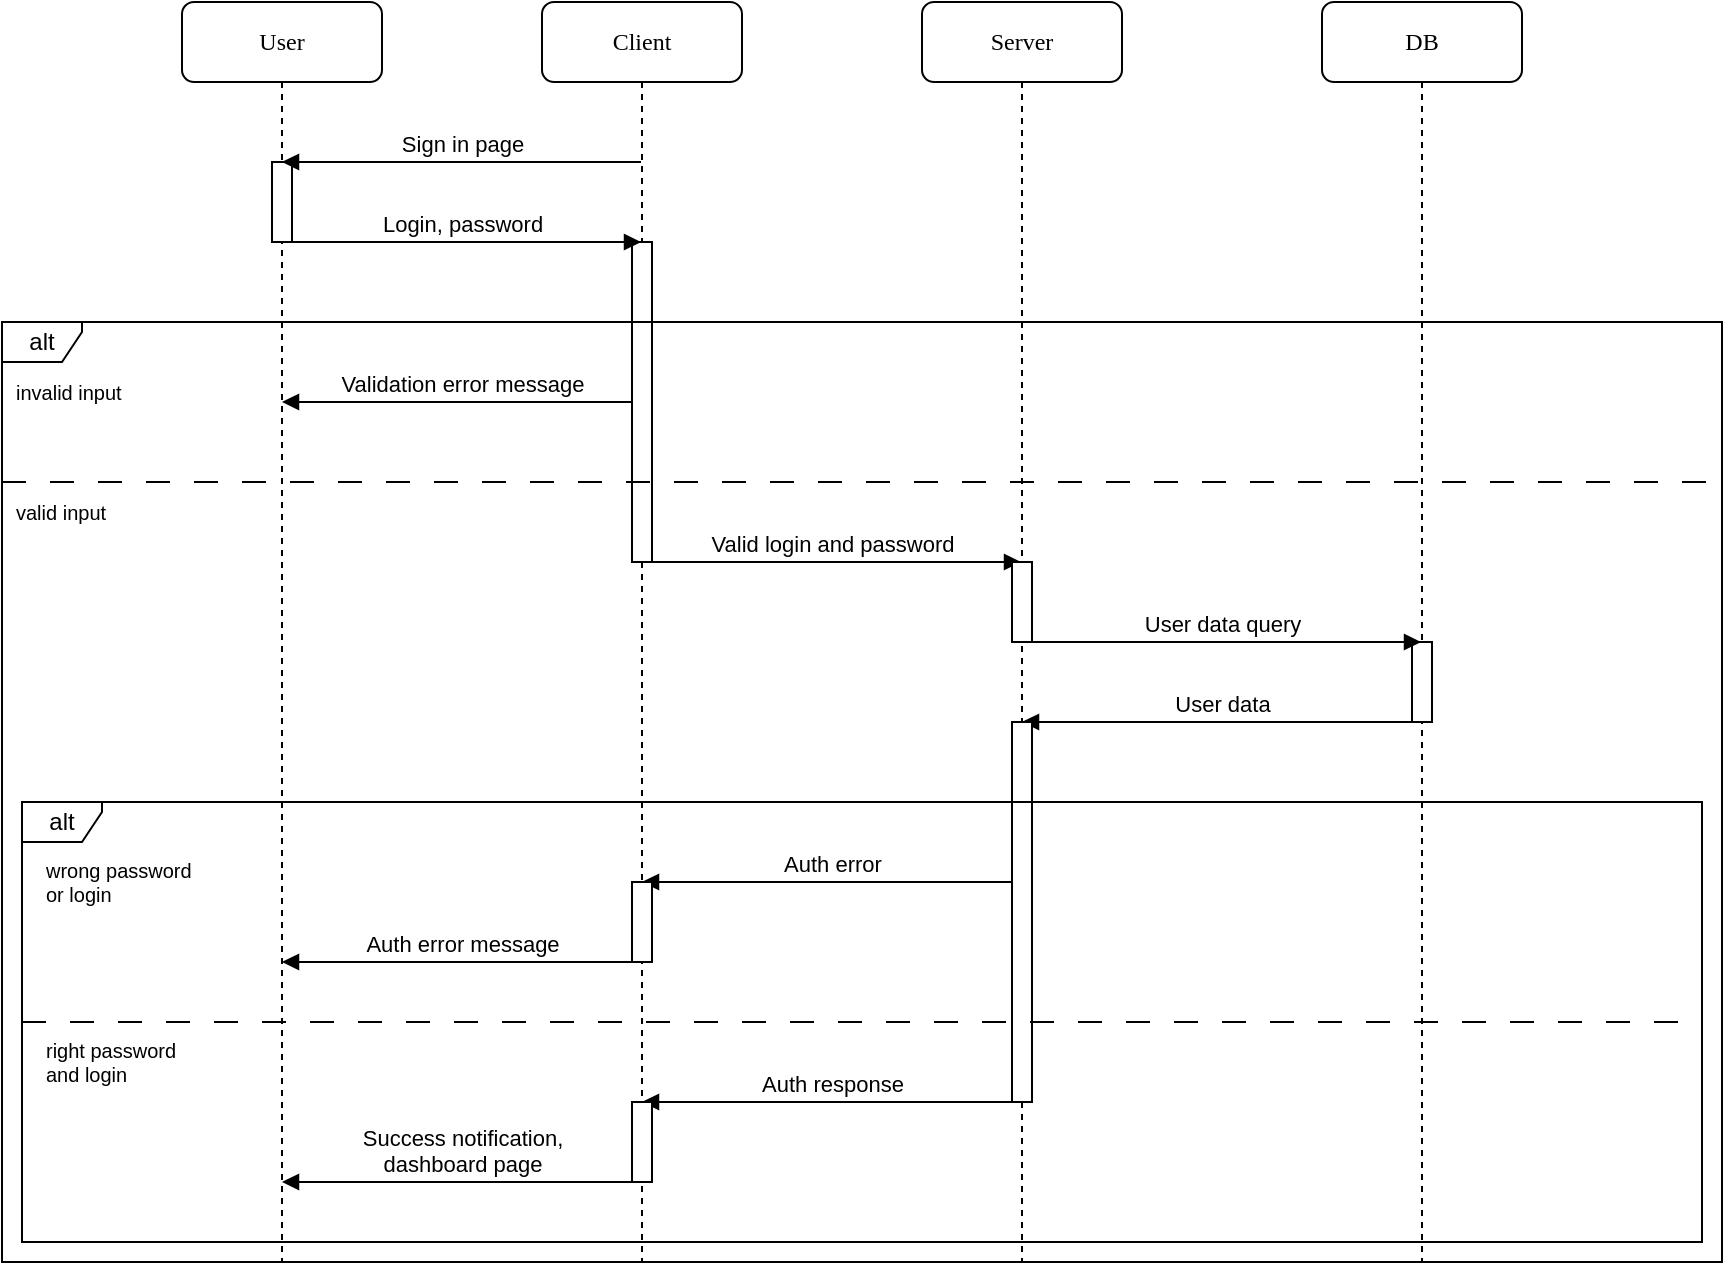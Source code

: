 <mxfile version="21.8.2" type="google">
  <diagram name="Page-1" id="13e1069c-82ec-6db2-03f1-153e76fe0fe0">
    <mxGraphModel grid="1" page="1" gridSize="10" guides="1" tooltips="1" connect="1" arrows="1" fold="1" pageScale="1" pageWidth="1100" pageHeight="850" background="none" math="0" shadow="0">
      <root>
        <mxCell id="0" />
        <mxCell id="1" parent="0" />
        <mxCell id="fz9KmcT7C63mgUbdPj1H-16" value="Auth error" style="html=1;verticalAlign=bottom;endArrow=block;curved=0;rounded=0;" edge="1" parent="1" source="0NujKpZnPItL9abAfU7m-5" target="0NujKpZnPItL9abAfU7m-3">
          <mxGeometry width="80" relative="1" as="geometry">
            <mxPoint x="545.5" y="419.29" as="sourcePoint" />
            <mxPoint x="365.5" y="419.29" as="targetPoint" />
            <Array as="points">
              <mxPoint x="450" y="460" />
            </Array>
          </mxGeometry>
        </mxCell>
        <mxCell id="fz9KmcT7C63mgUbdPj1H-1" value="Validation error message" style="html=1;verticalAlign=bottom;endArrow=block;curved=0;rounded=0;" edge="1" parent="1" source="0NujKpZnPItL9abAfU7m-3" target="0NujKpZnPItL9abAfU7m-1">
          <mxGeometry width="80" relative="1" as="geometry">
            <mxPoint x="360" y="220" as="sourcePoint" />
            <mxPoint x="180" y="220" as="targetPoint" />
            <Array as="points">
              <mxPoint x="260" y="220" />
            </Array>
          </mxGeometry>
        </mxCell>
        <mxCell id="0NujKpZnPItL9abAfU7m-1" value="User" style="shape=umlLifeline;perimeter=lifelinePerimeter;whiteSpace=wrap;html=1;container=1;collapsible=0;recursiveResize=0;outlineConnect=0;rounded=1;shadow=0;comic=0;labelBackgroundColor=none;strokeWidth=1;fontFamily=Verdana;fontSize=12;align=center;" vertex="1" parent="1">
          <mxGeometry x="130" y="20" width="100" height="630" as="geometry" />
        </mxCell>
        <mxCell id="0NujKpZnPItL9abAfU7m-17" value="" style="html=1;points=[];perimeter=orthogonalPerimeter;rounded=0;shadow=0;comic=0;labelBackgroundColor=none;strokeWidth=1;fontFamily=Verdana;fontSize=12;align=center;" vertex="1" parent="0NujKpZnPItL9abAfU7m-1">
          <mxGeometry x="45" y="80" width="10" height="40" as="geometry" />
        </mxCell>
        <mxCell id="0NujKpZnPItL9abAfU7m-3" value="Client" style="shape=umlLifeline;perimeter=lifelinePerimeter;whiteSpace=wrap;html=1;container=1;collapsible=0;recursiveResize=0;outlineConnect=0;rounded=1;shadow=0;comic=0;labelBackgroundColor=none;strokeWidth=1;fontFamily=Verdana;fontSize=12;align=center;" vertex="1" parent="1">
          <mxGeometry x="310" y="20" width="100" height="630" as="geometry" />
        </mxCell>
        <mxCell id="0NujKpZnPItL9abAfU7m-6" value="" style="html=1;points=[];perimeter=orthogonalPerimeter;rounded=0;shadow=0;comic=0;labelBackgroundColor=none;strokeWidth=1;fontFamily=Verdana;fontSize=12;align=center;" vertex="1" parent="0NujKpZnPItL9abAfU7m-3">
          <mxGeometry x="45" y="120" width="10" height="160" as="geometry" />
        </mxCell>
        <mxCell id="0NujKpZnPItL9abAfU7m-5" value="Server" style="shape=umlLifeline;perimeter=lifelinePerimeter;whiteSpace=wrap;html=1;container=1;collapsible=0;recursiveResize=0;outlineConnect=0;rounded=1;shadow=0;comic=0;labelBackgroundColor=none;strokeWidth=1;fontFamily=Verdana;fontSize=12;align=center;" vertex="1" parent="1">
          <mxGeometry x="500" y="20" width="100" height="630" as="geometry" />
        </mxCell>
        <mxCell id="0NujKpZnPItL9abAfU7m-13" value="DB" style="shape=umlLifeline;perimeter=lifelinePerimeter;whiteSpace=wrap;html=1;container=1;collapsible=0;recursiveResize=0;outlineConnect=0;rounded=1;shadow=0;comic=0;labelBackgroundColor=none;strokeWidth=1;fontFamily=Verdana;fontSize=12;align=center;" vertex="1" parent="1">
          <mxGeometry x="700" y="20" width="100" height="630" as="geometry" />
        </mxCell>
        <mxCell id="fz9KmcT7C63mgUbdPj1H-9" value="" style="html=1;points=[];perimeter=orthogonalPerimeter;rounded=0;shadow=0;comic=0;labelBackgroundColor=none;strokeWidth=1;fontFamily=Verdana;fontSize=12;align=center;" vertex="1" parent="0NujKpZnPItL9abAfU7m-13">
          <mxGeometry x="45" y="320" width="10" height="40" as="geometry" />
        </mxCell>
        <mxCell id="0NujKpZnPItL9abAfU7m-15" value="Sign in page" style="html=1;verticalAlign=bottom;endArrow=block;curved=0;rounded=0;" edge="1" parent="1" source="0NujKpZnPItL9abAfU7m-3" target="0NujKpZnPItL9abAfU7m-1">
          <mxGeometry width="80" relative="1" as="geometry">
            <mxPoint x="440" y="220" as="sourcePoint" />
            <mxPoint x="520" y="220" as="targetPoint" />
            <Array as="points">
              <mxPoint x="260" y="100" />
            </Array>
          </mxGeometry>
        </mxCell>
        <mxCell id="0NujKpZnPItL9abAfU7m-16" value="Login, password" style="html=1;verticalAlign=bottom;endArrow=block;curved=0;rounded=0;" edge="1" parent="1" source="0NujKpZnPItL9abAfU7m-1" target="0NujKpZnPItL9abAfU7m-3">
          <mxGeometry width="80" relative="1" as="geometry">
            <mxPoint x="360" y="160" as="sourcePoint" />
            <mxPoint x="250" y="250" as="targetPoint" />
            <Array as="points">
              <mxPoint x="270" y="140" />
            </Array>
          </mxGeometry>
        </mxCell>
        <mxCell id="0NujKpZnPItL9abAfU7m-18" value="alt" style="shape=umlFrame;whiteSpace=wrap;html=1;pointerEvents=0;width=40;height=20;" vertex="1" parent="1">
          <mxGeometry x="40" y="180" width="860" height="470" as="geometry" />
        </mxCell>
        <mxCell id="0NujKpZnPItL9abAfU7m-20" value="invalid input" style="text;html=1;align=left;verticalAlign=middle;resizable=0;points=[];autosize=1;strokeColor=none;fillColor=none;fontSize=10;" vertex="1" parent="1">
          <mxGeometry x="45" y="200" width="80" height="30" as="geometry" />
        </mxCell>
        <mxCell id="0NujKpZnPItL9abAfU7m-19" value="" style="line;strokeWidth=1;fillColor=none;align=left;verticalAlign=middle;spacingTop=-1;spacingLeft=3;spacingRight=3;rotatable=0;labelPosition=right;points=[];portConstraint=eastwest;strokeColor=inherit;dashed=1;dashPattern=12 12;" vertex="1" parent="1">
          <mxGeometry x="40" y="250" width="860" height="20" as="geometry" />
        </mxCell>
        <mxCell id="fz9KmcT7C63mgUbdPj1H-6" value="Valid login and password" style="html=1;verticalAlign=bottom;endArrow=block;curved=0;rounded=0;" edge="1" parent="1" source="0NujKpZnPItL9abAfU7m-3" target="0NujKpZnPItL9abAfU7m-5">
          <mxGeometry width="80" relative="1" as="geometry">
            <mxPoint x="480.24" y="290" as="sourcePoint" />
            <mxPoint x="660.24" y="290" as="targetPoint" />
            <Array as="points">
              <mxPoint x="470" y="300" />
            </Array>
          </mxGeometry>
        </mxCell>
        <mxCell id="0NujKpZnPItL9abAfU7m-14" value="" style="html=1;points=[];perimeter=orthogonalPerimeter;rounded=0;shadow=0;comic=0;labelBackgroundColor=none;strokeWidth=1;fontFamily=Verdana;fontSize=12;align=center;" vertex="1" parent="1">
          <mxGeometry x="545" y="300" width="10" height="40" as="geometry" />
        </mxCell>
        <mxCell id="fz9KmcT7C63mgUbdPj1H-7" value="User data query" style="html=1;verticalAlign=bottom;endArrow=block;curved=0;rounded=0;" edge="1" parent="1" source="0NujKpZnPItL9abAfU7m-5" target="0NujKpZnPItL9abAfU7m-13">
          <mxGeometry width="80" relative="1" as="geometry">
            <mxPoint x="550.09" y="390" as="sourcePoint" />
            <mxPoint x="740.09" y="390" as="targetPoint" />
            <Array as="points">
              <mxPoint x="660" y="340" />
            </Array>
          </mxGeometry>
        </mxCell>
        <mxCell id="fz9KmcT7C63mgUbdPj1H-8" value="User data" style="html=1;verticalAlign=bottom;endArrow=block;curved=0;rounded=0;" edge="1" parent="1" source="0NujKpZnPItL9abAfU7m-13" target="0NujKpZnPItL9abAfU7m-5">
          <mxGeometry width="80" relative="1" as="geometry">
            <mxPoint x="730.33" y="410" as="sourcePoint" />
            <mxPoint x="550.33" y="410" as="targetPoint" />
            <Array as="points">
              <mxPoint x="650" y="380" />
            </Array>
          </mxGeometry>
        </mxCell>
        <mxCell id="fz9KmcT7C63mgUbdPj1H-10" value="" style="html=1;points=[];perimeter=orthogonalPerimeter;rounded=0;shadow=0;comic=0;labelBackgroundColor=none;strokeWidth=1;fontFamily=Verdana;fontSize=12;align=center;" vertex="1" parent="1">
          <mxGeometry x="545" y="380" width="10" height="190" as="geometry" />
        </mxCell>
        <mxCell id="fz9KmcT7C63mgUbdPj1H-11" value="valid input" style="text;html=1;align=left;verticalAlign=middle;resizable=0;points=[];autosize=1;strokeColor=none;fillColor=none;fontSize=10;" vertex="1" parent="1">
          <mxGeometry x="45" y="260" width="70" height="30" as="geometry" />
        </mxCell>
        <mxCell id="fz9KmcT7C63mgUbdPj1H-12" value="alt" style="shape=umlFrame;whiteSpace=wrap;html=1;pointerEvents=0;width=40;height=20;" vertex="1" parent="1">
          <mxGeometry x="50" y="420" width="840" height="220" as="geometry" />
        </mxCell>
        <mxCell id="fz9KmcT7C63mgUbdPj1H-13" value="wrong password&lt;br&gt;or login" style="text;html=1;align=left;verticalAlign=middle;resizable=0;points=[];autosize=1;strokeColor=none;fillColor=none;fontSize=10;" vertex="1" parent="1">
          <mxGeometry x="60" y="440" width="100" height="40" as="geometry" />
        </mxCell>
        <mxCell id="fz9KmcT7C63mgUbdPj1H-14" value="" style="line;strokeWidth=1;fillColor=none;align=left;verticalAlign=middle;spacingTop=-1;spacingLeft=3;spacingRight=3;rotatable=0;labelPosition=right;points=[];portConstraint=eastwest;strokeColor=inherit;dashed=1;dashPattern=12 12;" vertex="1" parent="1">
          <mxGeometry x="50" y="520" width="840" height="20" as="geometry" />
        </mxCell>
        <mxCell id="fz9KmcT7C63mgUbdPj1H-15" value="right password&lt;br&gt;and login" style="text;html=1;align=left;verticalAlign=middle;resizable=0;points=[];autosize=1;strokeColor=none;fillColor=none;fontSize=10;" vertex="1" parent="1">
          <mxGeometry x="60" y="530" width="90" height="40" as="geometry" />
        </mxCell>
        <mxCell id="fz9KmcT7C63mgUbdPj1H-17" value="" style="html=1;points=[];perimeter=orthogonalPerimeter;rounded=0;shadow=0;comic=0;labelBackgroundColor=none;strokeWidth=1;fontFamily=Verdana;fontSize=12;align=center;" vertex="1" parent="1">
          <mxGeometry x="355" y="460" width="10" height="40" as="geometry" />
        </mxCell>
        <mxCell id="fz9KmcT7C63mgUbdPj1H-18" value="Auth error message" style="html=1;verticalAlign=bottom;endArrow=block;curved=0;rounded=0;" edge="1" parent="1" source="0NujKpZnPItL9abAfU7m-3" target="0NujKpZnPItL9abAfU7m-1">
          <mxGeometry width="80" relative="1" as="geometry">
            <mxPoint x="390.21" y="500" as="sourcePoint" />
            <mxPoint x="200.21" y="500" as="targetPoint" />
            <Array as="points">
              <mxPoint x="290.21" y="500" />
            </Array>
          </mxGeometry>
        </mxCell>
        <mxCell id="fz9KmcT7C63mgUbdPj1H-19" value="Auth response" style="html=1;verticalAlign=bottom;endArrow=block;curved=0;rounded=0;" edge="1" parent="1" source="0NujKpZnPItL9abAfU7m-5" target="0NujKpZnPItL9abAfU7m-3">
          <mxGeometry width="80" relative="1" as="geometry">
            <mxPoint x="550.21" y="580" as="sourcePoint" />
            <mxPoint x="360.21" y="580" as="targetPoint" />
            <Array as="points">
              <mxPoint x="450" y="570" />
            </Array>
          </mxGeometry>
        </mxCell>
        <mxCell id="fz9KmcT7C63mgUbdPj1H-20" value="" style="html=1;points=[];perimeter=orthogonalPerimeter;rounded=0;shadow=0;comic=0;labelBackgroundColor=none;strokeWidth=1;fontFamily=Verdana;fontSize=12;align=center;" vertex="1" parent="1">
          <mxGeometry x="355" y="570" width="10" height="40" as="geometry" />
        </mxCell>
        <mxCell id="fz9KmcT7C63mgUbdPj1H-21" value="Success notification,&lt;br&gt;dashboard page" style="html=1;verticalAlign=bottom;endArrow=block;curved=0;rounded=0;" edge="1" parent="1" source="0NujKpZnPItL9abAfU7m-3" target="0NujKpZnPItL9abAfU7m-1">
          <mxGeometry width="80" relative="1" as="geometry">
            <mxPoint x="355" y="640" as="sourcePoint" />
            <mxPoint x="175" y="640" as="targetPoint" />
            <Array as="points">
              <mxPoint x="290" y="610" />
            </Array>
          </mxGeometry>
        </mxCell>
      </root>
    </mxGraphModel>
  </diagram>
</mxfile>
